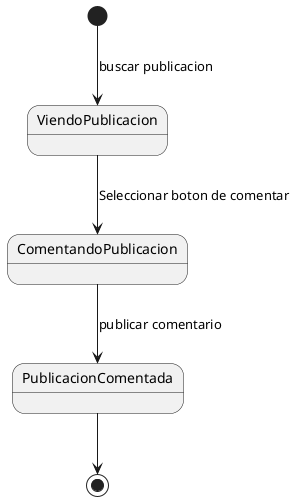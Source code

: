 @startuml Comentar publicacion
[*] --> ViendoPublicacion : buscar publicacion
ViendoPublicacion --> ComentandoPublicacion : Seleccionar boton de comentar 
ComentandoPublicacion --> PublicacionComentada : publicar comentario
PublicacionComentada --> [*]
@enduml